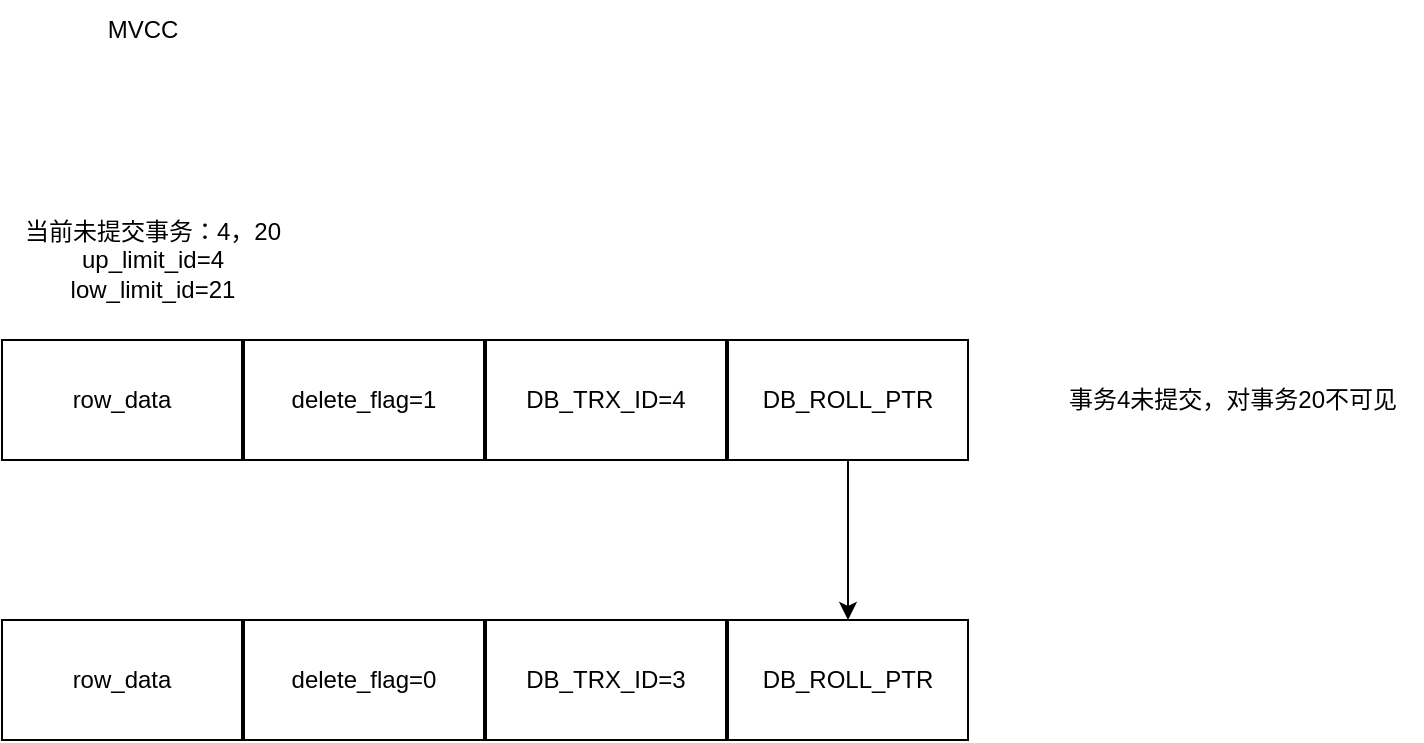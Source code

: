 <mxfile version="24.7.17">
  <diagram name="第 1 页" id="RDACrVmDpa7mAabJvp7D">
    <mxGraphModel dx="2074" dy="1132" grid="1" gridSize="10" guides="1" tooltips="1" connect="1" arrows="1" fold="1" page="1" pageScale="1" pageWidth="1227" pageHeight="1369" math="0" shadow="0">
      <root>
        <mxCell id="0" />
        <mxCell id="1" parent="0" />
        <mxCell id="q0txGPLoZDyo8EQ0v6bI-19" value="row_data" style="rounded=0;whiteSpace=wrap;html=1;" vertex="1" parent="1">
          <mxGeometry x="60" y="250" width="120" height="60" as="geometry" />
        </mxCell>
        <mxCell id="q0txGPLoZDyo8EQ0v6bI-25" value="delete_flag=1" style="rounded=0;whiteSpace=wrap;html=1;" vertex="1" parent="1">
          <mxGeometry x="181" y="250" width="120" height="60" as="geometry" />
        </mxCell>
        <mxCell id="q0txGPLoZDyo8EQ0v6bI-26" value="DB_TRX_ID=4" style="rounded=0;whiteSpace=wrap;html=1;" vertex="1" parent="1">
          <mxGeometry x="302" y="250" width="120" height="60" as="geometry" />
        </mxCell>
        <mxCell id="q0txGPLoZDyo8EQ0v6bI-32" style="edgeStyle=orthogonalEdgeStyle;rounded=0;orthogonalLoop=1;jettySize=auto;html=1;exitX=0.5;exitY=1;exitDx=0;exitDy=0;" edge="1" parent="1" source="q0txGPLoZDyo8EQ0v6bI-27" target="q0txGPLoZDyo8EQ0v6bI-31">
          <mxGeometry relative="1" as="geometry" />
        </mxCell>
        <mxCell id="q0txGPLoZDyo8EQ0v6bI-27" value="DB_ROLL_PTR" style="rounded=0;whiteSpace=wrap;html=1;" vertex="1" parent="1">
          <mxGeometry x="423" y="250" width="120" height="60" as="geometry" />
        </mxCell>
        <mxCell id="q0txGPLoZDyo8EQ0v6bI-28" value="row_data" style="rounded=0;whiteSpace=wrap;html=1;" vertex="1" parent="1">
          <mxGeometry x="60" y="390" width="120" height="60" as="geometry" />
        </mxCell>
        <mxCell id="q0txGPLoZDyo8EQ0v6bI-29" value="delete_flag=0" style="rounded=0;whiteSpace=wrap;html=1;" vertex="1" parent="1">
          <mxGeometry x="181" y="390" width="120" height="60" as="geometry" />
        </mxCell>
        <mxCell id="q0txGPLoZDyo8EQ0v6bI-30" value="DB_TRX_ID=3" style="rounded=0;whiteSpace=wrap;html=1;" vertex="1" parent="1">
          <mxGeometry x="302" y="390" width="120" height="60" as="geometry" />
        </mxCell>
        <mxCell id="q0txGPLoZDyo8EQ0v6bI-31" value="DB_ROLL_PTR" style="rounded=0;whiteSpace=wrap;html=1;" vertex="1" parent="1">
          <mxGeometry x="423" y="390" width="120" height="60" as="geometry" />
        </mxCell>
        <mxCell id="q0txGPLoZDyo8EQ0v6bI-33" value="MVCC" style="text;html=1;align=center;verticalAlign=middle;resizable=0;points=[];autosize=1;strokeColor=none;fillColor=none;" vertex="1" parent="1">
          <mxGeometry x="100" y="80" width="60" height="30" as="geometry" />
        </mxCell>
        <mxCell id="q0txGPLoZDyo8EQ0v6bI-34" value="当前未提交事务：4，20&lt;div&gt;up_limit_id=4&lt;/div&gt;&lt;div&gt;low_limit_id=21&lt;/div&gt;" style="text;html=1;align=center;verticalAlign=middle;resizable=0;points=[];autosize=1;strokeColor=none;fillColor=none;" vertex="1" parent="1">
          <mxGeometry x="60" y="180" width="150" height="60" as="geometry" />
        </mxCell>
        <mxCell id="q0txGPLoZDyo8EQ0v6bI-35" value="事务4未提交，对事务20不可见" style="text;html=1;align=center;verticalAlign=middle;resizable=0;points=[];autosize=1;strokeColor=none;fillColor=none;" vertex="1" parent="1">
          <mxGeometry x="580" y="265" width="190" height="30" as="geometry" />
        </mxCell>
      </root>
    </mxGraphModel>
  </diagram>
</mxfile>
